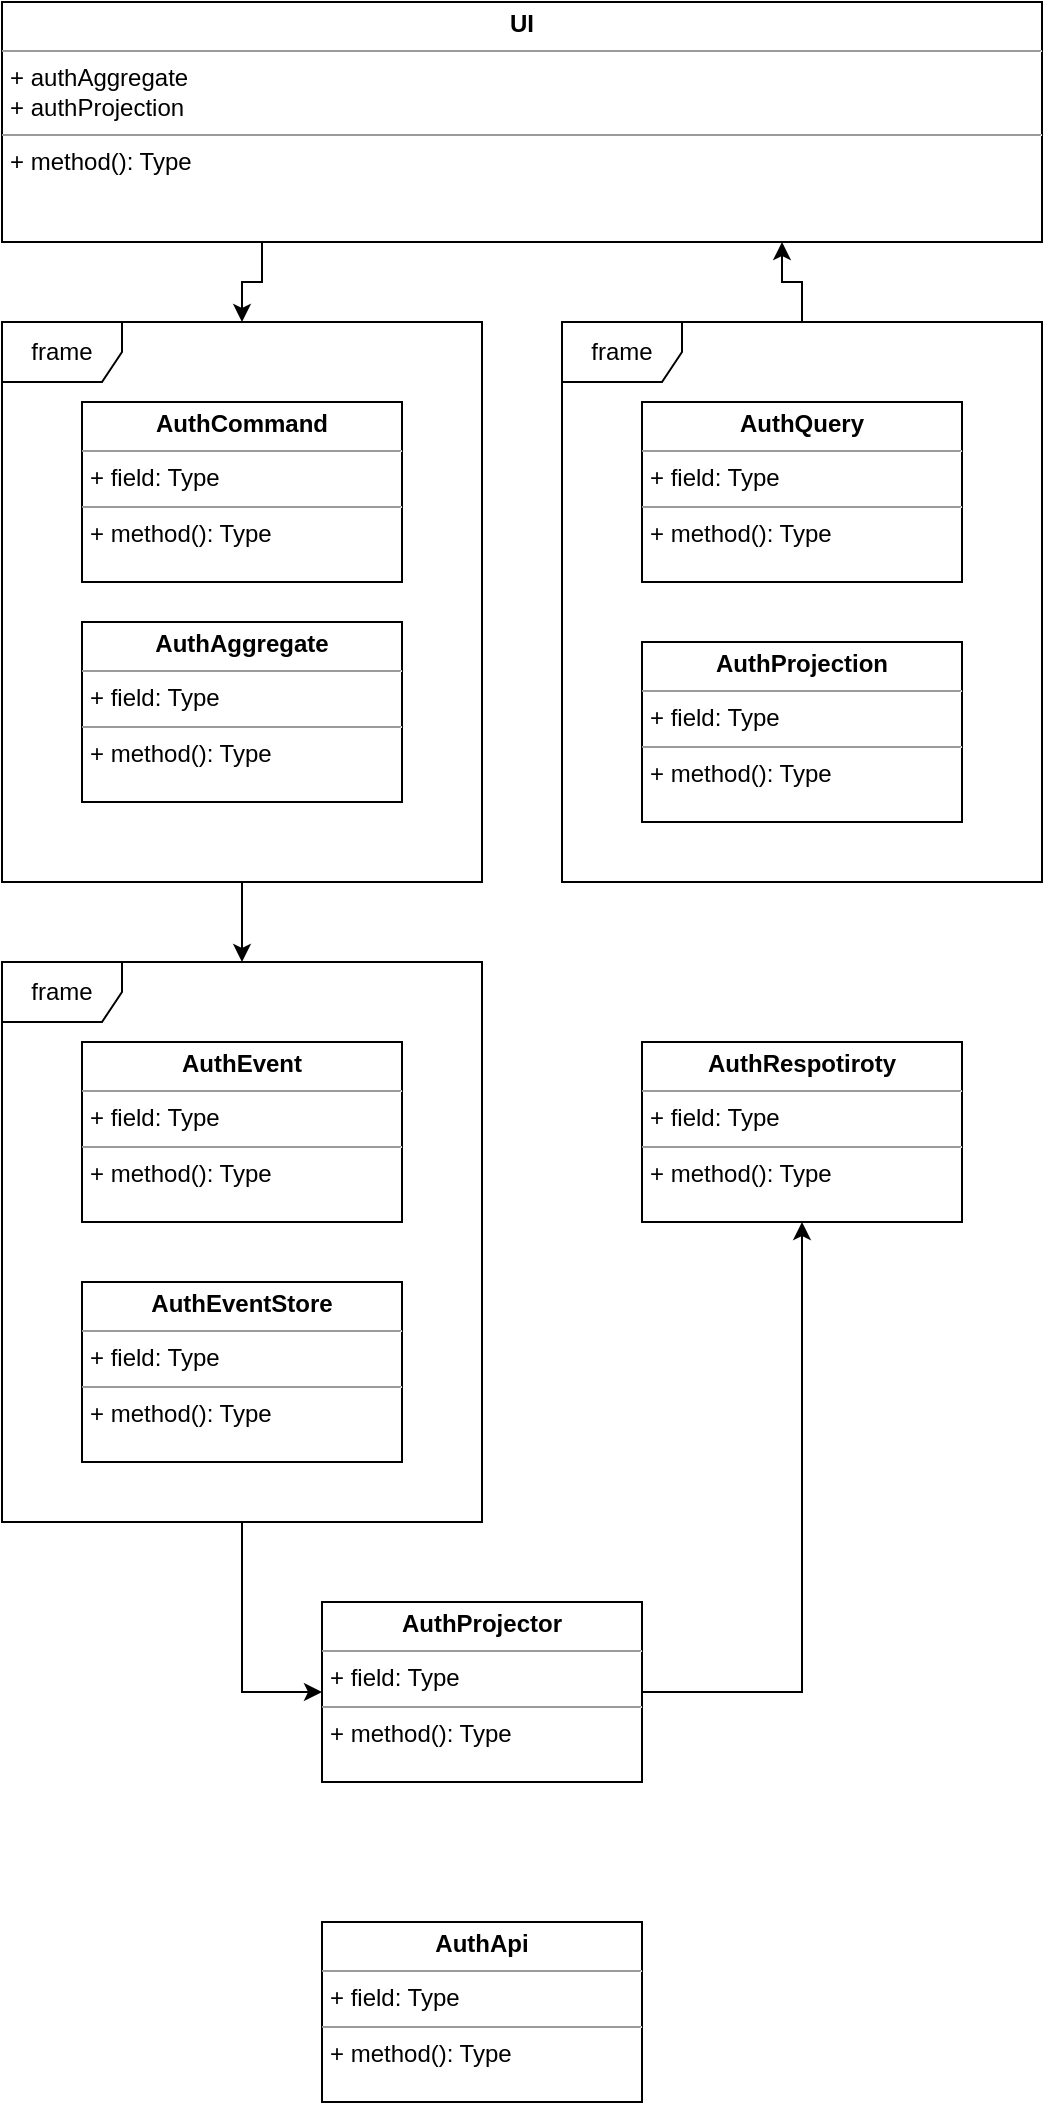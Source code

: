<mxfile version="23.1.5" type="github">
  <diagram name="Страница — 1" id="XL13YVDVMJeZTi9-Jwk2">
    <mxGraphModel dx="909" dy="620" grid="1" gridSize="10" guides="1" tooltips="1" connect="1" arrows="1" fold="1" page="1" pageScale="1" pageWidth="827" pageHeight="1169" math="0" shadow="0">
      <root>
        <mxCell id="0" />
        <mxCell id="1" parent="0" />
        <mxCell id="xMHgK0UpSn4eUoOwmHlO-2" value="&lt;p style=&quot;margin:0px;margin-top:4px;text-align:center;&quot;&gt;&lt;b&gt;AuthAggregate&lt;/b&gt;&lt;/p&gt;&lt;hr size=&quot;1&quot;&gt;&lt;p style=&quot;margin:0px;margin-left:4px;&quot;&gt;+ field: Type&lt;/p&gt;&lt;hr size=&quot;1&quot;&gt;&lt;p style=&quot;margin:0px;margin-left:4px;&quot;&gt;+ method(): Type&lt;/p&gt;" style="verticalAlign=top;align=left;overflow=fill;html=1;whiteSpace=wrap;" vertex="1" parent="1">
          <mxGeometry x="120" y="350" width="160" height="90" as="geometry" />
        </mxCell>
        <mxCell id="xMHgK0UpSn4eUoOwmHlO-15" style="edgeStyle=orthogonalEdgeStyle;rounded=0;orthogonalLoop=1;jettySize=auto;html=1;exitX=0.25;exitY=1;exitDx=0;exitDy=0;" edge="1" parent="1" source="xMHgK0UpSn4eUoOwmHlO-3" target="xMHgK0UpSn4eUoOwmHlO-6">
          <mxGeometry relative="1" as="geometry" />
        </mxCell>
        <mxCell id="xMHgK0UpSn4eUoOwmHlO-3" value="&lt;p style=&quot;margin:0px;margin-top:4px;text-align:center;&quot;&gt;&lt;b&gt;UI&lt;/b&gt;&lt;/p&gt;&lt;hr size=&quot;1&quot;&gt;&lt;p style=&quot;margin:0px;margin-left:4px;&quot;&gt;+ authAggregate&lt;/p&gt;&lt;p style=&quot;margin:0px;margin-left:4px;&quot;&gt;+ authProjection&lt;/p&gt;&lt;hr size=&quot;1&quot;&gt;&lt;p style=&quot;margin:0px;margin-left:4px;&quot;&gt;+ method(): Type&lt;/p&gt;" style="verticalAlign=top;align=left;overflow=fill;html=1;whiteSpace=wrap;" vertex="1" parent="1">
          <mxGeometry x="80" y="40" width="520" height="120" as="geometry" />
        </mxCell>
        <mxCell id="xMHgK0UpSn4eUoOwmHlO-4" value="&lt;p style=&quot;margin:0px;margin-top:4px;text-align:center;&quot;&gt;&lt;b&gt;AuthProjection&lt;/b&gt;&lt;/p&gt;&lt;hr size=&quot;1&quot;&gt;&lt;p style=&quot;margin:0px;margin-left:4px;&quot;&gt;+ field: Type&lt;/p&gt;&lt;hr size=&quot;1&quot;&gt;&lt;p style=&quot;margin:0px;margin-left:4px;&quot;&gt;+ method(): Type&lt;/p&gt;" style="verticalAlign=top;align=left;overflow=fill;html=1;whiteSpace=wrap;" vertex="1" parent="1">
          <mxGeometry x="400" y="360" width="160" height="90" as="geometry" />
        </mxCell>
        <mxCell id="xMHgK0UpSn4eUoOwmHlO-5" value="&lt;p style=&quot;margin:0px;margin-top:4px;text-align:center;&quot;&gt;&lt;b&gt;AuthCommand&lt;/b&gt;&lt;/p&gt;&lt;hr size=&quot;1&quot;&gt;&lt;p style=&quot;margin:0px;margin-left:4px;&quot;&gt;+ field: Type&lt;/p&gt;&lt;hr size=&quot;1&quot;&gt;&lt;p style=&quot;margin:0px;margin-left:4px;&quot;&gt;+ method(): Type&lt;/p&gt;" style="verticalAlign=top;align=left;overflow=fill;html=1;whiteSpace=wrap;" vertex="1" parent="1">
          <mxGeometry x="120" y="240" width="160" height="90" as="geometry" />
        </mxCell>
        <mxCell id="xMHgK0UpSn4eUoOwmHlO-18" style="edgeStyle=orthogonalEdgeStyle;rounded=0;orthogonalLoop=1;jettySize=auto;html=1;" edge="1" parent="1" source="xMHgK0UpSn4eUoOwmHlO-6" target="xMHgK0UpSn4eUoOwmHlO-11">
          <mxGeometry relative="1" as="geometry" />
        </mxCell>
        <mxCell id="xMHgK0UpSn4eUoOwmHlO-6" value="frame" style="shape=umlFrame;whiteSpace=wrap;html=1;pointerEvents=0;" vertex="1" parent="1">
          <mxGeometry x="80" y="200" width="240" height="280" as="geometry" />
        </mxCell>
        <mxCell id="xMHgK0UpSn4eUoOwmHlO-16" style="edgeStyle=orthogonalEdgeStyle;rounded=0;orthogonalLoop=1;jettySize=auto;html=1;entryX=0.75;entryY=1;entryDx=0;entryDy=0;" edge="1" parent="1" source="xMHgK0UpSn4eUoOwmHlO-7" target="xMHgK0UpSn4eUoOwmHlO-3">
          <mxGeometry relative="1" as="geometry" />
        </mxCell>
        <mxCell id="xMHgK0UpSn4eUoOwmHlO-7" value="frame" style="shape=umlFrame;whiteSpace=wrap;html=1;pointerEvents=0;" vertex="1" parent="1">
          <mxGeometry x="360" y="200" width="240" height="280" as="geometry" />
        </mxCell>
        <mxCell id="xMHgK0UpSn4eUoOwmHlO-8" value="&lt;p style=&quot;margin:0px;margin-top:4px;text-align:center;&quot;&gt;&lt;b&gt;AuthQuery&lt;/b&gt;&lt;/p&gt;&lt;hr size=&quot;1&quot;&gt;&lt;p style=&quot;margin:0px;margin-left:4px;&quot;&gt;+ field: Type&lt;/p&gt;&lt;hr size=&quot;1&quot;&gt;&lt;p style=&quot;margin:0px;margin-left:4px;&quot;&gt;+ method(): Type&lt;/p&gt;" style="verticalAlign=top;align=left;overflow=fill;html=1;whiteSpace=wrap;" vertex="1" parent="1">
          <mxGeometry x="400" y="240" width="160" height="90" as="geometry" />
        </mxCell>
        <mxCell id="xMHgK0UpSn4eUoOwmHlO-9" value="&lt;p style=&quot;margin:0px;margin-top:4px;text-align:center;&quot;&gt;&lt;b&gt;AuthEventStore&lt;/b&gt;&lt;/p&gt;&lt;hr size=&quot;1&quot;&gt;&lt;p style=&quot;margin:0px;margin-left:4px;&quot;&gt;+ field: Type&lt;/p&gt;&lt;hr size=&quot;1&quot;&gt;&lt;p style=&quot;margin:0px;margin-left:4px;&quot;&gt;+ method(): Type&lt;/p&gt;" style="verticalAlign=top;align=left;overflow=fill;html=1;whiteSpace=wrap;" vertex="1" parent="1">
          <mxGeometry x="120" y="680" width="160" height="90" as="geometry" />
        </mxCell>
        <mxCell id="xMHgK0UpSn4eUoOwmHlO-10" value="&lt;p style=&quot;margin:0px;margin-top:4px;text-align:center;&quot;&gt;&lt;b&gt;AuthEvent&lt;/b&gt;&lt;/p&gt;&lt;hr size=&quot;1&quot;&gt;&lt;p style=&quot;margin:0px;margin-left:4px;&quot;&gt;+ field: Type&lt;/p&gt;&lt;hr size=&quot;1&quot;&gt;&lt;p style=&quot;margin:0px;margin-left:4px;&quot;&gt;+ method(): Type&lt;/p&gt;" style="verticalAlign=top;align=left;overflow=fill;html=1;whiteSpace=wrap;" vertex="1" parent="1">
          <mxGeometry x="120" y="560" width="160" height="90" as="geometry" />
        </mxCell>
        <mxCell id="xMHgK0UpSn4eUoOwmHlO-19" style="edgeStyle=orthogonalEdgeStyle;rounded=0;orthogonalLoop=1;jettySize=auto;html=1;entryX=0;entryY=0.5;entryDx=0;entryDy=0;" edge="1" parent="1" source="xMHgK0UpSn4eUoOwmHlO-11" target="xMHgK0UpSn4eUoOwmHlO-13">
          <mxGeometry relative="1" as="geometry" />
        </mxCell>
        <mxCell id="xMHgK0UpSn4eUoOwmHlO-11" value="frame" style="shape=umlFrame;whiteSpace=wrap;html=1;pointerEvents=0;" vertex="1" parent="1">
          <mxGeometry x="80" y="520" width="240" height="280" as="geometry" />
        </mxCell>
        <mxCell id="xMHgK0UpSn4eUoOwmHlO-12" value="&lt;p style=&quot;margin:0px;margin-top:4px;text-align:center;&quot;&gt;&lt;b&gt;AuthRespotiroty&lt;/b&gt;&lt;/p&gt;&lt;hr size=&quot;1&quot;&gt;&lt;p style=&quot;margin:0px;margin-left:4px;&quot;&gt;+ field: Type&lt;/p&gt;&lt;hr size=&quot;1&quot;&gt;&lt;p style=&quot;margin:0px;margin-left:4px;&quot;&gt;+ method(): Type&lt;/p&gt;" style="verticalAlign=top;align=left;overflow=fill;html=1;whiteSpace=wrap;" vertex="1" parent="1">
          <mxGeometry x="400" y="560" width="160" height="90" as="geometry" />
        </mxCell>
        <mxCell id="xMHgK0UpSn4eUoOwmHlO-20" style="edgeStyle=orthogonalEdgeStyle;rounded=0;orthogonalLoop=1;jettySize=auto;html=1;entryX=0.5;entryY=1;entryDx=0;entryDy=0;" edge="1" parent="1" source="xMHgK0UpSn4eUoOwmHlO-13" target="xMHgK0UpSn4eUoOwmHlO-12">
          <mxGeometry relative="1" as="geometry">
            <Array as="points">
              <mxPoint x="480" y="885" />
            </Array>
          </mxGeometry>
        </mxCell>
        <mxCell id="xMHgK0UpSn4eUoOwmHlO-13" value="&lt;p style=&quot;margin:0px;margin-top:4px;text-align:center;&quot;&gt;&lt;b&gt;AuthProjector&lt;/b&gt;&lt;/p&gt;&lt;hr size=&quot;1&quot;&gt;&lt;p style=&quot;margin:0px;margin-left:4px;&quot;&gt;+ field: Type&lt;/p&gt;&lt;hr size=&quot;1&quot;&gt;&lt;p style=&quot;margin:0px;margin-left:4px;&quot;&gt;+ method(): Type&lt;/p&gt;" style="verticalAlign=top;align=left;overflow=fill;html=1;whiteSpace=wrap;" vertex="1" parent="1">
          <mxGeometry x="240" y="840" width="160" height="90" as="geometry" />
        </mxCell>
        <mxCell id="xMHgK0UpSn4eUoOwmHlO-14" value="&lt;p style=&quot;margin:0px;margin-top:4px;text-align:center;&quot;&gt;&lt;b&gt;AuthApi&lt;/b&gt;&lt;/p&gt;&lt;hr size=&quot;1&quot;&gt;&lt;p style=&quot;margin:0px;margin-left:4px;&quot;&gt;+ field: Type&lt;/p&gt;&lt;hr size=&quot;1&quot;&gt;&lt;p style=&quot;margin:0px;margin-left:4px;&quot;&gt;+ method(): Type&lt;/p&gt;" style="verticalAlign=top;align=left;overflow=fill;html=1;whiteSpace=wrap;" vertex="1" parent="1">
          <mxGeometry x="240" y="1000" width="160" height="90" as="geometry" />
        </mxCell>
      </root>
    </mxGraphModel>
  </diagram>
</mxfile>
